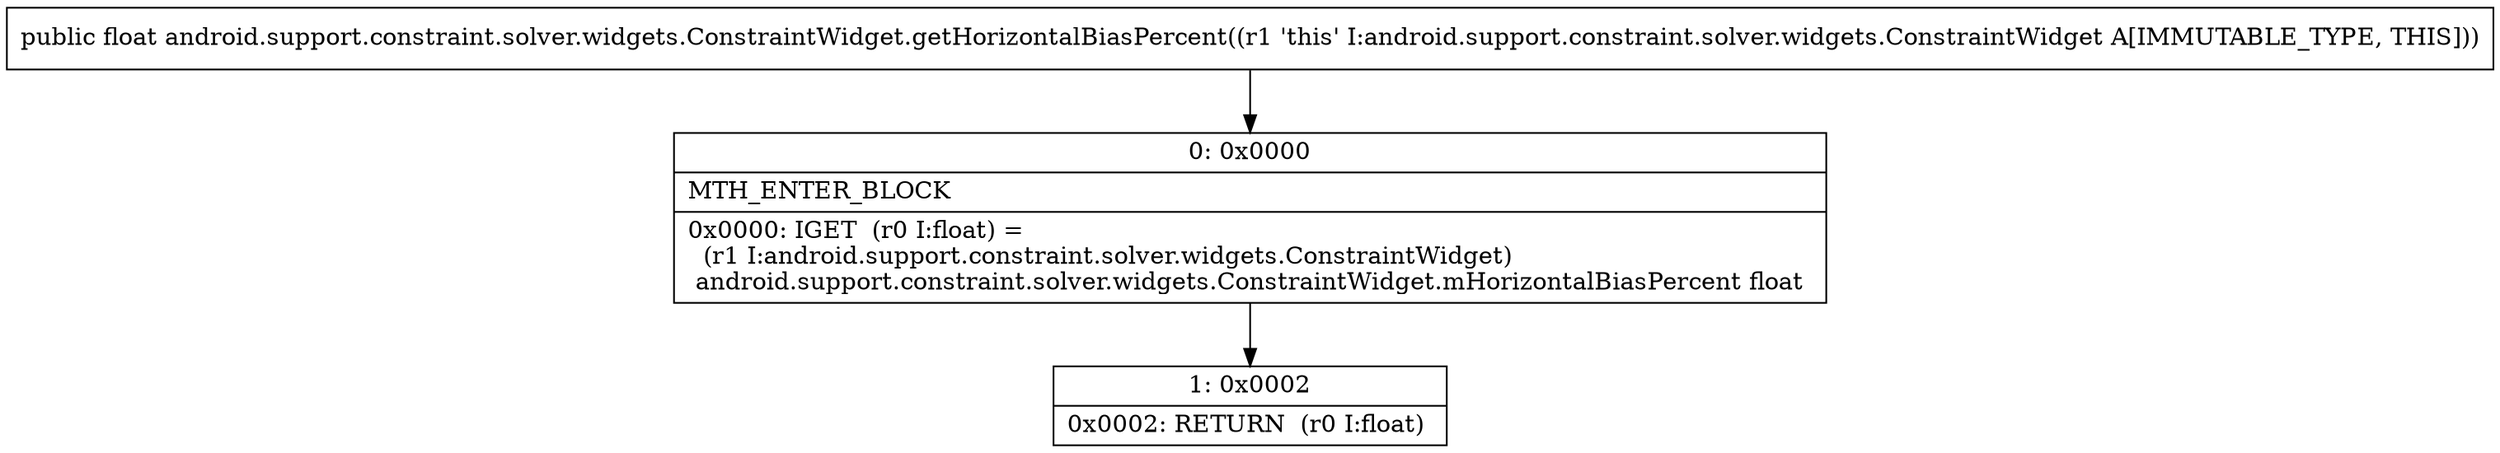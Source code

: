 digraph "CFG forandroid.support.constraint.solver.widgets.ConstraintWidget.getHorizontalBiasPercent()F" {
Node_0 [shape=record,label="{0\:\ 0x0000|MTH_ENTER_BLOCK\l|0x0000: IGET  (r0 I:float) = \l  (r1 I:android.support.constraint.solver.widgets.ConstraintWidget)\l android.support.constraint.solver.widgets.ConstraintWidget.mHorizontalBiasPercent float \l}"];
Node_1 [shape=record,label="{1\:\ 0x0002|0x0002: RETURN  (r0 I:float) \l}"];
MethodNode[shape=record,label="{public float android.support.constraint.solver.widgets.ConstraintWidget.getHorizontalBiasPercent((r1 'this' I:android.support.constraint.solver.widgets.ConstraintWidget A[IMMUTABLE_TYPE, THIS])) }"];
MethodNode -> Node_0;
Node_0 -> Node_1;
}

